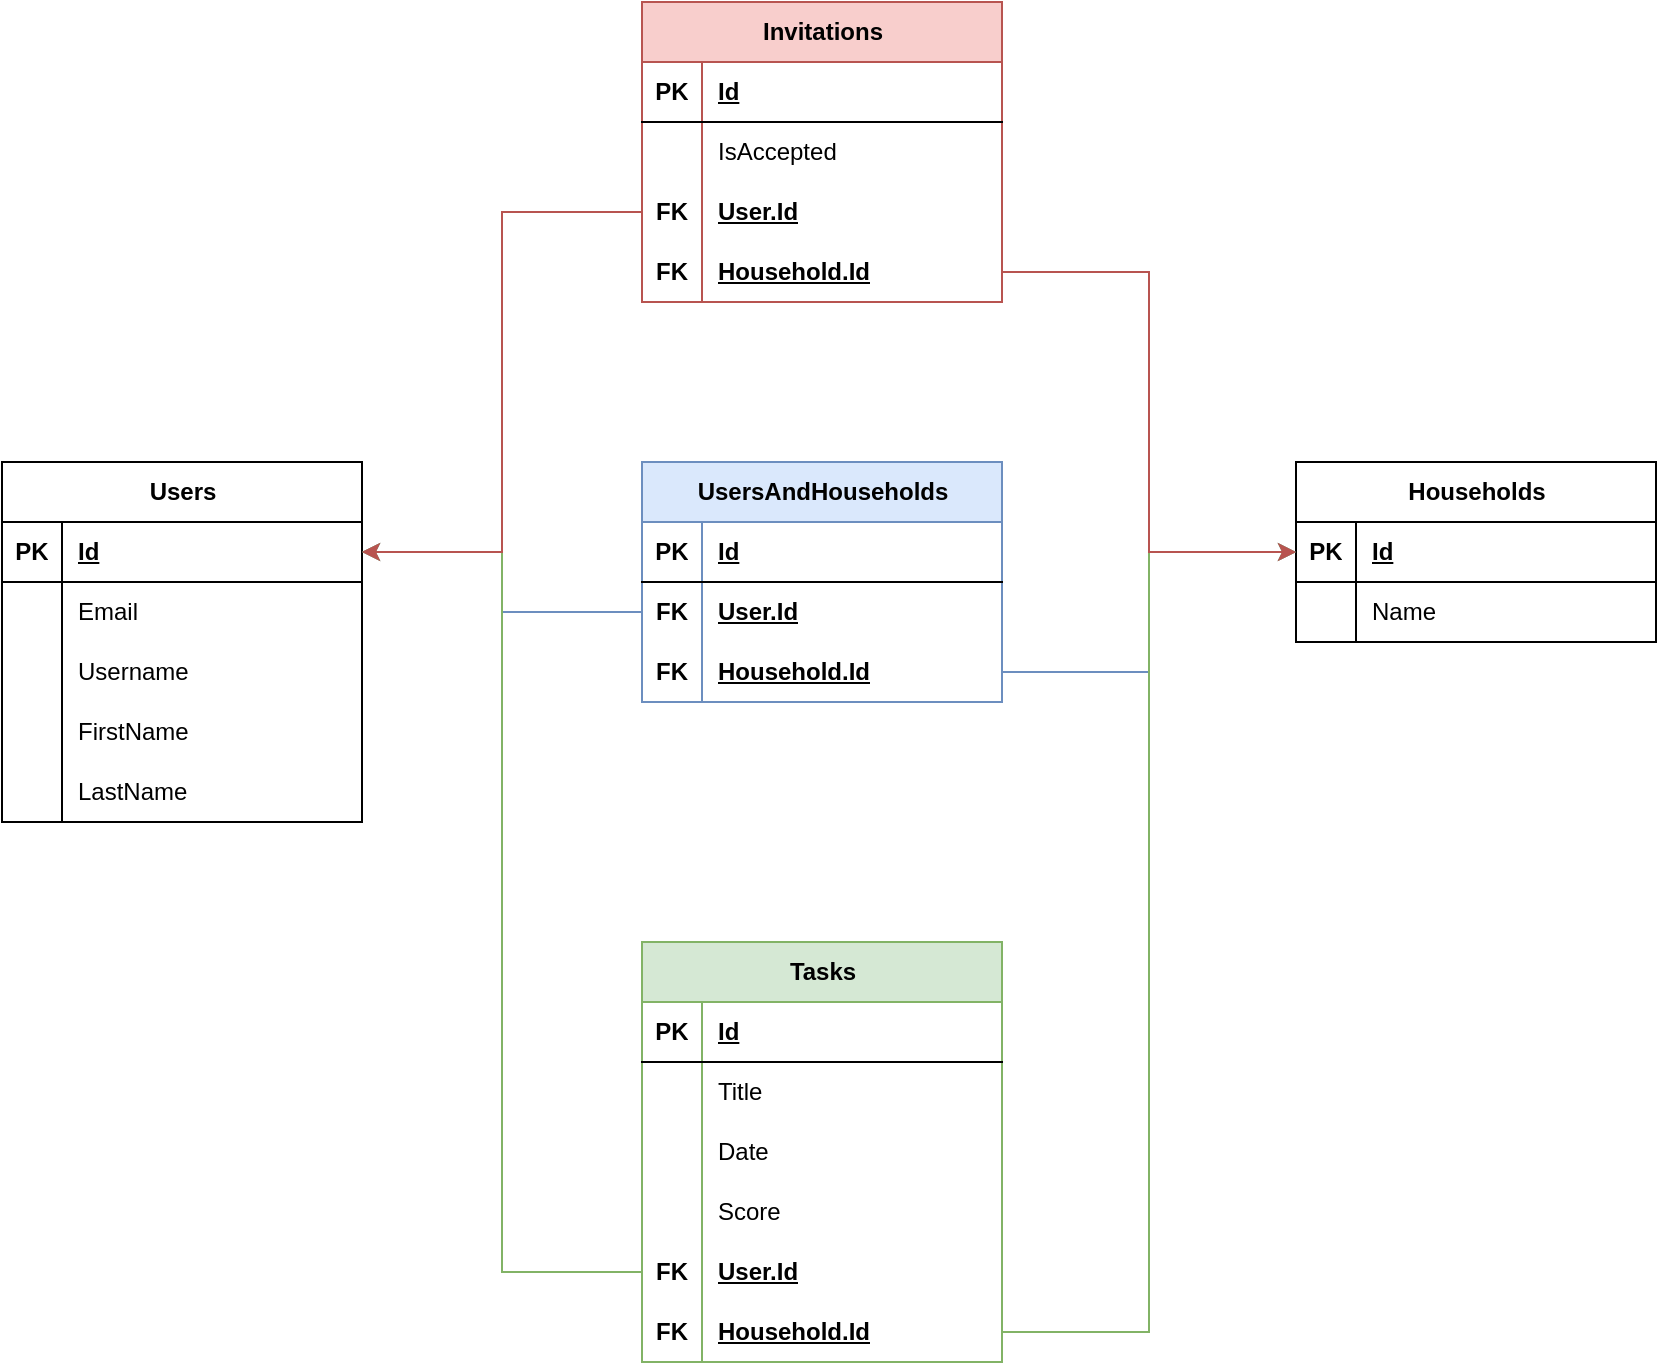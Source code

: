 <mxfile version="24.8.4">
  <diagram name="Strona-1" id="VdaN_trxpU_AnOm56eqQ">
    <mxGraphModel dx="1222" dy="1856" grid="1" gridSize="10" guides="1" tooltips="1" connect="1" arrows="1" fold="1" page="1" pageScale="1" pageWidth="827" pageHeight="1169" math="0" shadow="0">
      <root>
        <mxCell id="0" />
        <mxCell id="1" parent="0" />
        <mxCell id="_dhiKzsWpzVTfSa5Ci9j-15" value="Users" style="shape=table;startSize=30;container=1;collapsible=1;childLayout=tableLayout;fixedRows=1;rowLines=0;fontStyle=1;align=center;resizeLast=1;html=1;" vertex="1" parent="1">
          <mxGeometry y="120" width="180" height="180" as="geometry">
            <mxRectangle y="120" width="70" height="30" as="alternateBounds" />
          </mxGeometry>
        </mxCell>
        <mxCell id="_dhiKzsWpzVTfSa5Ci9j-16" value="" style="shape=tableRow;horizontal=0;startSize=0;swimlaneHead=0;swimlaneBody=0;fillColor=none;collapsible=0;dropTarget=0;points=[[0,0.5],[1,0.5]];portConstraint=eastwest;top=0;left=0;right=0;bottom=1;" vertex="1" parent="_dhiKzsWpzVTfSa5Ci9j-15">
          <mxGeometry y="30" width="180" height="30" as="geometry" />
        </mxCell>
        <mxCell id="_dhiKzsWpzVTfSa5Ci9j-17" value="PK" style="shape=partialRectangle;connectable=0;fillColor=none;top=0;left=0;bottom=0;right=0;fontStyle=1;overflow=hidden;whiteSpace=wrap;html=1;" vertex="1" parent="_dhiKzsWpzVTfSa5Ci9j-16">
          <mxGeometry width="30" height="30" as="geometry">
            <mxRectangle width="30" height="30" as="alternateBounds" />
          </mxGeometry>
        </mxCell>
        <mxCell id="_dhiKzsWpzVTfSa5Ci9j-18" value="Id" style="shape=partialRectangle;connectable=0;fillColor=none;top=0;left=0;bottom=0;right=0;align=left;spacingLeft=6;fontStyle=5;overflow=hidden;whiteSpace=wrap;html=1;" vertex="1" parent="_dhiKzsWpzVTfSa5Ci9j-16">
          <mxGeometry x="30" width="150" height="30" as="geometry">
            <mxRectangle width="150" height="30" as="alternateBounds" />
          </mxGeometry>
        </mxCell>
        <mxCell id="_dhiKzsWpzVTfSa5Ci9j-19" value="" style="shape=tableRow;horizontal=0;startSize=0;swimlaneHead=0;swimlaneBody=0;fillColor=none;collapsible=0;dropTarget=0;points=[[0,0.5],[1,0.5]];portConstraint=eastwest;top=0;left=0;right=0;bottom=0;" vertex="1" parent="_dhiKzsWpzVTfSa5Ci9j-15">
          <mxGeometry y="60" width="180" height="30" as="geometry" />
        </mxCell>
        <mxCell id="_dhiKzsWpzVTfSa5Ci9j-20" value="" style="shape=partialRectangle;connectable=0;fillColor=none;top=0;left=0;bottom=0;right=0;editable=1;overflow=hidden;whiteSpace=wrap;html=1;" vertex="1" parent="_dhiKzsWpzVTfSa5Ci9j-19">
          <mxGeometry width="30" height="30" as="geometry">
            <mxRectangle width="30" height="30" as="alternateBounds" />
          </mxGeometry>
        </mxCell>
        <mxCell id="_dhiKzsWpzVTfSa5Ci9j-21" value="Email" style="shape=partialRectangle;connectable=0;fillColor=none;top=0;left=0;bottom=0;right=0;align=left;spacingLeft=6;overflow=hidden;whiteSpace=wrap;html=1;" vertex="1" parent="_dhiKzsWpzVTfSa5Ci9j-19">
          <mxGeometry x="30" width="150" height="30" as="geometry">
            <mxRectangle width="150" height="30" as="alternateBounds" />
          </mxGeometry>
        </mxCell>
        <mxCell id="_dhiKzsWpzVTfSa5Ci9j-22" value="" style="shape=tableRow;horizontal=0;startSize=0;swimlaneHead=0;swimlaneBody=0;fillColor=none;collapsible=0;dropTarget=0;points=[[0,0.5],[1,0.5]];portConstraint=eastwest;top=0;left=0;right=0;bottom=0;" vertex="1" parent="_dhiKzsWpzVTfSa5Ci9j-15">
          <mxGeometry y="90" width="180" height="30" as="geometry" />
        </mxCell>
        <mxCell id="_dhiKzsWpzVTfSa5Ci9j-23" value="" style="shape=partialRectangle;connectable=0;fillColor=none;top=0;left=0;bottom=0;right=0;editable=1;overflow=hidden;whiteSpace=wrap;html=1;" vertex="1" parent="_dhiKzsWpzVTfSa5Ci9j-22">
          <mxGeometry width="30" height="30" as="geometry">
            <mxRectangle width="30" height="30" as="alternateBounds" />
          </mxGeometry>
        </mxCell>
        <mxCell id="_dhiKzsWpzVTfSa5Ci9j-24" value="Username" style="shape=partialRectangle;connectable=0;fillColor=none;top=0;left=0;bottom=0;right=0;align=left;spacingLeft=6;overflow=hidden;whiteSpace=wrap;html=1;" vertex="1" parent="_dhiKzsWpzVTfSa5Ci9j-22">
          <mxGeometry x="30" width="150" height="30" as="geometry">
            <mxRectangle width="150" height="30" as="alternateBounds" />
          </mxGeometry>
        </mxCell>
        <mxCell id="_dhiKzsWpzVTfSa5Ci9j-25" value="" style="shape=tableRow;horizontal=0;startSize=0;swimlaneHead=0;swimlaneBody=0;fillColor=none;collapsible=0;dropTarget=0;points=[[0,0.5],[1,0.5]];portConstraint=eastwest;top=0;left=0;right=0;bottom=0;" vertex="1" parent="_dhiKzsWpzVTfSa5Ci9j-15">
          <mxGeometry y="120" width="180" height="30" as="geometry" />
        </mxCell>
        <mxCell id="_dhiKzsWpzVTfSa5Ci9j-26" value="" style="shape=partialRectangle;connectable=0;fillColor=none;top=0;left=0;bottom=0;right=0;editable=1;overflow=hidden;whiteSpace=wrap;html=1;" vertex="1" parent="_dhiKzsWpzVTfSa5Ci9j-25">
          <mxGeometry width="30" height="30" as="geometry">
            <mxRectangle width="30" height="30" as="alternateBounds" />
          </mxGeometry>
        </mxCell>
        <mxCell id="_dhiKzsWpzVTfSa5Ci9j-27" value="FirstName" style="shape=partialRectangle;connectable=0;fillColor=none;top=0;left=0;bottom=0;right=0;align=left;spacingLeft=6;overflow=hidden;whiteSpace=wrap;html=1;" vertex="1" parent="_dhiKzsWpzVTfSa5Ci9j-25">
          <mxGeometry x="30" width="150" height="30" as="geometry">
            <mxRectangle width="150" height="30" as="alternateBounds" />
          </mxGeometry>
        </mxCell>
        <mxCell id="_dhiKzsWpzVTfSa5Ci9j-92" style="shape=tableRow;horizontal=0;startSize=0;swimlaneHead=0;swimlaneBody=0;fillColor=none;collapsible=0;dropTarget=0;points=[[0,0.5],[1,0.5]];portConstraint=eastwest;top=0;left=0;right=0;bottom=0;" vertex="1" parent="_dhiKzsWpzVTfSa5Ci9j-15">
          <mxGeometry y="150" width="180" height="30" as="geometry" />
        </mxCell>
        <mxCell id="_dhiKzsWpzVTfSa5Ci9j-93" style="shape=partialRectangle;connectable=0;fillColor=none;top=0;left=0;bottom=0;right=0;editable=1;overflow=hidden;whiteSpace=wrap;html=1;" vertex="1" parent="_dhiKzsWpzVTfSa5Ci9j-92">
          <mxGeometry width="30" height="30" as="geometry">
            <mxRectangle width="30" height="30" as="alternateBounds" />
          </mxGeometry>
        </mxCell>
        <mxCell id="_dhiKzsWpzVTfSa5Ci9j-94" value="LastName" style="shape=partialRectangle;connectable=0;fillColor=none;top=0;left=0;bottom=0;right=0;align=left;spacingLeft=6;overflow=hidden;whiteSpace=wrap;html=1;" vertex="1" parent="_dhiKzsWpzVTfSa5Ci9j-92">
          <mxGeometry x="30" width="150" height="30" as="geometry">
            <mxRectangle width="150" height="30" as="alternateBounds" />
          </mxGeometry>
        </mxCell>
        <mxCell id="_dhiKzsWpzVTfSa5Ci9j-28" value="Households" style="shape=table;startSize=30;container=1;collapsible=1;childLayout=tableLayout;fixedRows=1;rowLines=0;fontStyle=1;align=center;resizeLast=1;html=1;" vertex="1" parent="1">
          <mxGeometry x="647" y="120" width="180" height="90" as="geometry">
            <mxRectangle x="647" y="120" width="100" height="30" as="alternateBounds" />
          </mxGeometry>
        </mxCell>
        <mxCell id="_dhiKzsWpzVTfSa5Ci9j-29" value="" style="shape=tableRow;horizontal=0;startSize=0;swimlaneHead=0;swimlaneBody=0;fillColor=none;collapsible=0;dropTarget=0;points=[[0,0.5],[1,0.5]];portConstraint=eastwest;top=0;left=0;right=0;bottom=1;" vertex="1" parent="_dhiKzsWpzVTfSa5Ci9j-28">
          <mxGeometry y="30" width="180" height="30" as="geometry" />
        </mxCell>
        <mxCell id="_dhiKzsWpzVTfSa5Ci9j-30" value="PK" style="shape=partialRectangle;connectable=0;fillColor=none;top=0;left=0;bottom=0;right=0;fontStyle=1;overflow=hidden;whiteSpace=wrap;html=1;" vertex="1" parent="_dhiKzsWpzVTfSa5Ci9j-29">
          <mxGeometry width="30" height="30" as="geometry">
            <mxRectangle width="30" height="30" as="alternateBounds" />
          </mxGeometry>
        </mxCell>
        <mxCell id="_dhiKzsWpzVTfSa5Ci9j-31" value="Id" style="shape=partialRectangle;connectable=0;fillColor=none;top=0;left=0;bottom=0;right=0;align=left;spacingLeft=6;fontStyle=5;overflow=hidden;whiteSpace=wrap;html=1;" vertex="1" parent="_dhiKzsWpzVTfSa5Ci9j-29">
          <mxGeometry x="30" width="150" height="30" as="geometry">
            <mxRectangle width="150" height="30" as="alternateBounds" />
          </mxGeometry>
        </mxCell>
        <mxCell id="_dhiKzsWpzVTfSa5Ci9j-32" value="" style="shape=tableRow;horizontal=0;startSize=0;swimlaneHead=0;swimlaneBody=0;fillColor=none;collapsible=0;dropTarget=0;points=[[0,0.5],[1,0.5]];portConstraint=eastwest;top=0;left=0;right=0;bottom=0;" vertex="1" parent="_dhiKzsWpzVTfSa5Ci9j-28">
          <mxGeometry y="60" width="180" height="30" as="geometry" />
        </mxCell>
        <mxCell id="_dhiKzsWpzVTfSa5Ci9j-33" value="" style="shape=partialRectangle;connectable=0;fillColor=none;top=0;left=0;bottom=0;right=0;editable=1;overflow=hidden;whiteSpace=wrap;html=1;" vertex="1" parent="_dhiKzsWpzVTfSa5Ci9j-32">
          <mxGeometry width="30" height="30" as="geometry">
            <mxRectangle width="30" height="30" as="alternateBounds" />
          </mxGeometry>
        </mxCell>
        <mxCell id="_dhiKzsWpzVTfSa5Ci9j-34" value="Name" style="shape=partialRectangle;connectable=0;fillColor=none;top=0;left=0;bottom=0;right=0;align=left;spacingLeft=6;overflow=hidden;whiteSpace=wrap;html=1;" vertex="1" parent="_dhiKzsWpzVTfSa5Ci9j-32">
          <mxGeometry x="30" width="150" height="30" as="geometry">
            <mxRectangle width="150" height="30" as="alternateBounds" />
          </mxGeometry>
        </mxCell>
        <mxCell id="_dhiKzsWpzVTfSa5Ci9j-41" value="Invitations" style="shape=table;startSize=30;container=1;collapsible=1;childLayout=tableLayout;fixedRows=1;rowLines=0;fontStyle=1;align=center;resizeLast=1;html=1;fillColor=#f8cecc;strokeColor=#b85450;" vertex="1" parent="1">
          <mxGeometry x="320" y="-110" width="180" height="150" as="geometry">
            <mxRectangle x="320" y="-110" width="90" height="30" as="alternateBounds" />
          </mxGeometry>
        </mxCell>
        <mxCell id="_dhiKzsWpzVTfSa5Ci9j-42" value="" style="shape=tableRow;horizontal=0;startSize=0;swimlaneHead=0;swimlaneBody=0;fillColor=none;collapsible=0;dropTarget=0;points=[[0,0.5],[1,0.5]];portConstraint=eastwest;top=0;left=0;right=0;bottom=1;" vertex="1" parent="_dhiKzsWpzVTfSa5Ci9j-41">
          <mxGeometry y="30" width="180" height="30" as="geometry" />
        </mxCell>
        <mxCell id="_dhiKzsWpzVTfSa5Ci9j-43" value="PK" style="shape=partialRectangle;connectable=0;fillColor=none;top=0;left=0;bottom=0;right=0;fontStyle=1;overflow=hidden;whiteSpace=wrap;html=1;" vertex="1" parent="_dhiKzsWpzVTfSa5Ci9j-42">
          <mxGeometry width="30" height="30" as="geometry">
            <mxRectangle width="30" height="30" as="alternateBounds" />
          </mxGeometry>
        </mxCell>
        <mxCell id="_dhiKzsWpzVTfSa5Ci9j-44" value="Id" style="shape=partialRectangle;connectable=0;fillColor=none;top=0;left=0;bottom=0;right=0;align=left;spacingLeft=6;fontStyle=5;overflow=hidden;whiteSpace=wrap;html=1;" vertex="1" parent="_dhiKzsWpzVTfSa5Ci9j-42">
          <mxGeometry x="30" width="150" height="30" as="geometry">
            <mxRectangle width="150" height="30" as="alternateBounds" />
          </mxGeometry>
        </mxCell>
        <mxCell id="_dhiKzsWpzVTfSa5Ci9j-45" value="" style="shape=tableRow;horizontal=0;startSize=0;swimlaneHead=0;swimlaneBody=0;fillColor=none;collapsible=0;dropTarget=0;points=[[0,0.5],[1,0.5]];portConstraint=eastwest;top=0;left=0;right=0;bottom=0;" vertex="1" parent="_dhiKzsWpzVTfSa5Ci9j-41">
          <mxGeometry y="60" width="180" height="30" as="geometry" />
        </mxCell>
        <mxCell id="_dhiKzsWpzVTfSa5Ci9j-46" value="" style="shape=partialRectangle;connectable=0;fillColor=none;top=0;left=0;bottom=0;right=0;editable=1;overflow=hidden;whiteSpace=wrap;html=1;" vertex="1" parent="_dhiKzsWpzVTfSa5Ci9j-45">
          <mxGeometry width="30" height="30" as="geometry">
            <mxRectangle width="30" height="30" as="alternateBounds" />
          </mxGeometry>
        </mxCell>
        <mxCell id="_dhiKzsWpzVTfSa5Ci9j-47" value="IsAccepted" style="shape=partialRectangle;connectable=0;fillColor=none;top=0;left=0;bottom=0;right=0;align=left;spacingLeft=6;overflow=hidden;whiteSpace=wrap;html=1;" vertex="1" parent="_dhiKzsWpzVTfSa5Ci9j-45">
          <mxGeometry x="30" width="150" height="30" as="geometry">
            <mxRectangle width="150" height="30" as="alternateBounds" />
          </mxGeometry>
        </mxCell>
        <mxCell id="_dhiKzsWpzVTfSa5Ci9j-48" value="" style="shape=tableRow;horizontal=0;startSize=0;swimlaneHead=0;swimlaneBody=0;fillColor=none;collapsible=0;dropTarget=0;points=[[0,0.5],[1,0.5]];portConstraint=eastwest;top=0;left=0;right=0;bottom=0;" vertex="1" parent="_dhiKzsWpzVTfSa5Ci9j-41">
          <mxGeometry y="90" width="180" height="30" as="geometry" />
        </mxCell>
        <mxCell id="_dhiKzsWpzVTfSa5Ci9j-49" value="&lt;b&gt;FK&lt;/b&gt;" style="shape=partialRectangle;connectable=0;fillColor=none;top=0;left=0;bottom=0;right=0;editable=1;overflow=hidden;whiteSpace=wrap;html=1;" vertex="1" parent="_dhiKzsWpzVTfSa5Ci9j-48">
          <mxGeometry width="30" height="30" as="geometry">
            <mxRectangle width="30" height="30" as="alternateBounds" />
          </mxGeometry>
        </mxCell>
        <mxCell id="_dhiKzsWpzVTfSa5Ci9j-50" value="&lt;b&gt;&lt;u&gt;User.Id&lt;/u&gt;&lt;/b&gt;" style="shape=partialRectangle;connectable=0;fillColor=none;top=0;left=0;bottom=0;right=0;align=left;spacingLeft=6;overflow=hidden;whiteSpace=wrap;html=1;" vertex="1" parent="_dhiKzsWpzVTfSa5Ci9j-48">
          <mxGeometry x="30" width="150" height="30" as="geometry">
            <mxRectangle width="150" height="30" as="alternateBounds" />
          </mxGeometry>
        </mxCell>
        <mxCell id="_dhiKzsWpzVTfSa5Ci9j-51" value="" style="shape=tableRow;horizontal=0;startSize=0;swimlaneHead=0;swimlaneBody=0;fillColor=none;collapsible=0;dropTarget=0;points=[[0,0.5],[1,0.5]];portConstraint=eastwest;top=0;left=0;right=0;bottom=0;" vertex="1" parent="_dhiKzsWpzVTfSa5Ci9j-41">
          <mxGeometry y="120" width="180" height="30" as="geometry" />
        </mxCell>
        <mxCell id="_dhiKzsWpzVTfSa5Ci9j-52" value="&lt;b&gt;FK&lt;/b&gt;" style="shape=partialRectangle;connectable=0;fillColor=none;top=0;left=0;bottom=0;right=0;editable=1;overflow=hidden;whiteSpace=wrap;html=1;" vertex="1" parent="_dhiKzsWpzVTfSa5Ci9j-51">
          <mxGeometry width="30" height="30" as="geometry">
            <mxRectangle width="30" height="30" as="alternateBounds" />
          </mxGeometry>
        </mxCell>
        <mxCell id="_dhiKzsWpzVTfSa5Ci9j-53" value="&lt;b&gt;&lt;u&gt;Household.Id&lt;/u&gt;&lt;/b&gt;" style="shape=partialRectangle;connectable=0;fillColor=none;top=0;left=0;bottom=0;right=0;align=left;spacingLeft=6;overflow=hidden;whiteSpace=wrap;html=1;" vertex="1" parent="_dhiKzsWpzVTfSa5Ci9j-51">
          <mxGeometry x="30" width="150" height="30" as="geometry">
            <mxRectangle width="150" height="30" as="alternateBounds" />
          </mxGeometry>
        </mxCell>
        <mxCell id="_dhiKzsWpzVTfSa5Ci9j-54" value="Tasks" style="shape=table;startSize=30;container=1;collapsible=1;childLayout=tableLayout;fixedRows=1;rowLines=0;fontStyle=1;align=center;resizeLast=1;html=1;fillColor=#d5e8d4;strokeColor=#82b366;" vertex="1" parent="1">
          <mxGeometry x="320" y="360" width="180" height="210" as="geometry">
            <mxRectangle x="320" y="360" width="70" height="30" as="alternateBounds" />
          </mxGeometry>
        </mxCell>
        <mxCell id="_dhiKzsWpzVTfSa5Ci9j-55" value="" style="shape=tableRow;horizontal=0;startSize=0;swimlaneHead=0;swimlaneBody=0;fillColor=none;collapsible=0;dropTarget=0;points=[[0,0.5],[1,0.5]];portConstraint=eastwest;top=0;left=0;right=0;bottom=1;" vertex="1" parent="_dhiKzsWpzVTfSa5Ci9j-54">
          <mxGeometry y="30" width="180" height="30" as="geometry" />
        </mxCell>
        <mxCell id="_dhiKzsWpzVTfSa5Ci9j-56" value="PK" style="shape=partialRectangle;connectable=0;fillColor=none;top=0;left=0;bottom=0;right=0;fontStyle=1;overflow=hidden;whiteSpace=wrap;html=1;" vertex="1" parent="_dhiKzsWpzVTfSa5Ci9j-55">
          <mxGeometry width="30" height="30" as="geometry">
            <mxRectangle width="30" height="30" as="alternateBounds" />
          </mxGeometry>
        </mxCell>
        <mxCell id="_dhiKzsWpzVTfSa5Ci9j-57" value="Id" style="shape=partialRectangle;connectable=0;fillColor=none;top=0;left=0;bottom=0;right=0;align=left;spacingLeft=6;fontStyle=5;overflow=hidden;whiteSpace=wrap;html=1;" vertex="1" parent="_dhiKzsWpzVTfSa5Ci9j-55">
          <mxGeometry x="30" width="150" height="30" as="geometry">
            <mxRectangle width="150" height="30" as="alternateBounds" />
          </mxGeometry>
        </mxCell>
        <mxCell id="_dhiKzsWpzVTfSa5Ci9j-58" value="" style="shape=tableRow;horizontal=0;startSize=0;swimlaneHead=0;swimlaneBody=0;fillColor=none;collapsible=0;dropTarget=0;points=[[0,0.5],[1,0.5]];portConstraint=eastwest;top=0;left=0;right=0;bottom=0;" vertex="1" parent="_dhiKzsWpzVTfSa5Ci9j-54">
          <mxGeometry y="60" width="180" height="30" as="geometry" />
        </mxCell>
        <mxCell id="_dhiKzsWpzVTfSa5Ci9j-59" value="" style="shape=partialRectangle;connectable=0;fillColor=none;top=0;left=0;bottom=0;right=0;editable=1;overflow=hidden;whiteSpace=wrap;html=1;" vertex="1" parent="_dhiKzsWpzVTfSa5Ci9j-58">
          <mxGeometry width="30" height="30" as="geometry">
            <mxRectangle width="30" height="30" as="alternateBounds" />
          </mxGeometry>
        </mxCell>
        <mxCell id="_dhiKzsWpzVTfSa5Ci9j-60" value="Title" style="shape=partialRectangle;connectable=0;fillColor=none;top=0;left=0;bottom=0;right=0;align=left;spacingLeft=6;overflow=hidden;whiteSpace=wrap;html=1;" vertex="1" parent="_dhiKzsWpzVTfSa5Ci9j-58">
          <mxGeometry x="30" width="150" height="30" as="geometry">
            <mxRectangle width="150" height="30" as="alternateBounds" />
          </mxGeometry>
        </mxCell>
        <mxCell id="_dhiKzsWpzVTfSa5Ci9j-61" value="" style="shape=tableRow;horizontal=0;startSize=0;swimlaneHead=0;swimlaneBody=0;fillColor=none;collapsible=0;dropTarget=0;points=[[0,0.5],[1,0.5]];portConstraint=eastwest;top=0;left=0;right=0;bottom=0;" vertex="1" parent="_dhiKzsWpzVTfSa5Ci9j-54">
          <mxGeometry y="90" width="180" height="30" as="geometry" />
        </mxCell>
        <mxCell id="_dhiKzsWpzVTfSa5Ci9j-62" value="" style="shape=partialRectangle;connectable=0;fillColor=none;top=0;left=0;bottom=0;right=0;editable=1;overflow=hidden;whiteSpace=wrap;html=1;" vertex="1" parent="_dhiKzsWpzVTfSa5Ci9j-61">
          <mxGeometry width="30" height="30" as="geometry">
            <mxRectangle width="30" height="30" as="alternateBounds" />
          </mxGeometry>
        </mxCell>
        <mxCell id="_dhiKzsWpzVTfSa5Ci9j-63" value="Date" style="shape=partialRectangle;connectable=0;fillColor=none;top=0;left=0;bottom=0;right=0;align=left;spacingLeft=6;overflow=hidden;whiteSpace=wrap;html=1;" vertex="1" parent="_dhiKzsWpzVTfSa5Ci9j-61">
          <mxGeometry x="30" width="150" height="30" as="geometry">
            <mxRectangle width="150" height="30" as="alternateBounds" />
          </mxGeometry>
        </mxCell>
        <mxCell id="_dhiKzsWpzVTfSa5Ci9j-64" value="" style="shape=tableRow;horizontal=0;startSize=0;swimlaneHead=0;swimlaneBody=0;fillColor=none;collapsible=0;dropTarget=0;points=[[0,0.5],[1,0.5]];portConstraint=eastwest;top=0;left=0;right=0;bottom=0;" vertex="1" parent="_dhiKzsWpzVTfSa5Ci9j-54">
          <mxGeometry y="120" width="180" height="30" as="geometry" />
        </mxCell>
        <mxCell id="_dhiKzsWpzVTfSa5Ci9j-65" value="" style="shape=partialRectangle;connectable=0;fillColor=none;top=0;left=0;bottom=0;right=0;editable=1;overflow=hidden;whiteSpace=wrap;html=1;" vertex="1" parent="_dhiKzsWpzVTfSa5Ci9j-64">
          <mxGeometry width="30" height="30" as="geometry">
            <mxRectangle width="30" height="30" as="alternateBounds" />
          </mxGeometry>
        </mxCell>
        <mxCell id="_dhiKzsWpzVTfSa5Ci9j-66" value="Score" style="shape=partialRectangle;connectable=0;fillColor=none;top=0;left=0;bottom=0;right=0;align=left;spacingLeft=6;overflow=hidden;whiteSpace=wrap;html=1;" vertex="1" parent="_dhiKzsWpzVTfSa5Ci9j-64">
          <mxGeometry x="30" width="150" height="30" as="geometry">
            <mxRectangle width="150" height="30" as="alternateBounds" />
          </mxGeometry>
        </mxCell>
        <mxCell id="_dhiKzsWpzVTfSa5Ci9j-70" style="shape=tableRow;horizontal=0;startSize=0;swimlaneHead=0;swimlaneBody=0;fillColor=none;collapsible=0;dropTarget=0;points=[[0,0.5],[1,0.5]];portConstraint=eastwest;top=0;left=0;right=0;bottom=0;" vertex="1" parent="_dhiKzsWpzVTfSa5Ci9j-54">
          <mxGeometry y="150" width="180" height="30" as="geometry" />
        </mxCell>
        <mxCell id="_dhiKzsWpzVTfSa5Ci9j-71" value="&lt;b&gt;FK&lt;/b&gt;" style="shape=partialRectangle;connectable=0;fillColor=none;top=0;left=0;bottom=0;right=0;editable=1;overflow=hidden;whiteSpace=wrap;html=1;" vertex="1" parent="_dhiKzsWpzVTfSa5Ci9j-70">
          <mxGeometry width="30" height="30" as="geometry">
            <mxRectangle width="30" height="30" as="alternateBounds" />
          </mxGeometry>
        </mxCell>
        <mxCell id="_dhiKzsWpzVTfSa5Ci9j-72" value="&lt;b&gt;&lt;u&gt;User.Id&lt;/u&gt;&lt;/b&gt;" style="shape=partialRectangle;connectable=0;fillColor=none;top=0;left=0;bottom=0;right=0;align=left;spacingLeft=6;overflow=hidden;whiteSpace=wrap;html=1;strokeWidth=1;" vertex="1" parent="_dhiKzsWpzVTfSa5Ci9j-70">
          <mxGeometry x="30" width="150" height="30" as="geometry">
            <mxRectangle width="150" height="30" as="alternateBounds" />
          </mxGeometry>
        </mxCell>
        <mxCell id="_dhiKzsWpzVTfSa5Ci9j-73" style="shape=tableRow;horizontal=0;startSize=0;swimlaneHead=0;swimlaneBody=0;fillColor=none;collapsible=0;dropTarget=0;points=[[0,0.5],[1,0.5]];portConstraint=eastwest;top=0;left=0;right=0;bottom=0;" vertex="1" parent="_dhiKzsWpzVTfSa5Ci9j-54">
          <mxGeometry y="180" width="180" height="30" as="geometry" />
        </mxCell>
        <mxCell id="_dhiKzsWpzVTfSa5Ci9j-74" value="&lt;b&gt;FK&lt;/b&gt;" style="shape=partialRectangle;connectable=0;fillColor=none;top=0;left=0;bottom=0;right=0;editable=1;overflow=hidden;whiteSpace=wrap;html=1;" vertex="1" parent="_dhiKzsWpzVTfSa5Ci9j-73">
          <mxGeometry width="30" height="30" as="geometry">
            <mxRectangle width="30" height="30" as="alternateBounds" />
          </mxGeometry>
        </mxCell>
        <mxCell id="_dhiKzsWpzVTfSa5Ci9j-75" value="&lt;b&gt;&lt;u&gt;Household.Id&lt;/u&gt;&lt;/b&gt;" style="shape=partialRectangle;connectable=0;fillColor=none;top=0;left=0;bottom=0;right=0;align=left;spacingLeft=6;overflow=hidden;whiteSpace=wrap;html=1;" vertex="1" parent="_dhiKzsWpzVTfSa5Ci9j-73">
          <mxGeometry x="30" width="150" height="30" as="geometry">
            <mxRectangle width="150" height="30" as="alternateBounds" />
          </mxGeometry>
        </mxCell>
        <mxCell id="_dhiKzsWpzVTfSa5Ci9j-82" value="UsersAndHouseholds" style="shape=table;startSize=30;container=1;collapsible=1;childLayout=tableLayout;fixedRows=1;rowLines=0;fontStyle=1;align=center;resizeLast=1;html=1;fillColor=#dae8fc;strokeColor=#6c8ebf;" vertex="1" parent="1">
          <mxGeometry x="320" y="120" width="180" height="120" as="geometry">
            <mxRectangle x="320" y="120" width="160" height="30" as="alternateBounds" />
          </mxGeometry>
        </mxCell>
        <mxCell id="_dhiKzsWpzVTfSa5Ci9j-83" value="" style="shape=tableRow;horizontal=0;startSize=0;swimlaneHead=0;swimlaneBody=0;fillColor=none;collapsible=0;dropTarget=0;points=[[0,0.5],[1,0.5]];portConstraint=eastwest;top=0;left=0;right=0;bottom=1;" vertex="1" parent="_dhiKzsWpzVTfSa5Ci9j-82">
          <mxGeometry y="30" width="180" height="30" as="geometry" />
        </mxCell>
        <mxCell id="_dhiKzsWpzVTfSa5Ci9j-84" value="PK" style="shape=partialRectangle;connectable=0;fillColor=none;top=0;left=0;bottom=0;right=0;fontStyle=1;overflow=hidden;whiteSpace=wrap;html=1;" vertex="1" parent="_dhiKzsWpzVTfSa5Ci9j-83">
          <mxGeometry width="30" height="30" as="geometry">
            <mxRectangle width="30" height="30" as="alternateBounds" />
          </mxGeometry>
        </mxCell>
        <mxCell id="_dhiKzsWpzVTfSa5Ci9j-85" value="Id" style="shape=partialRectangle;connectable=0;fillColor=none;top=0;left=0;bottom=0;right=0;align=left;spacingLeft=6;fontStyle=5;overflow=hidden;whiteSpace=wrap;html=1;" vertex="1" parent="_dhiKzsWpzVTfSa5Ci9j-83">
          <mxGeometry x="30" width="150" height="30" as="geometry">
            <mxRectangle width="150" height="30" as="alternateBounds" />
          </mxGeometry>
        </mxCell>
        <mxCell id="_dhiKzsWpzVTfSa5Ci9j-86" value="" style="shape=tableRow;horizontal=0;startSize=0;swimlaneHead=0;swimlaneBody=0;fillColor=none;collapsible=0;dropTarget=0;points=[[0,0.5],[1,0.5]];portConstraint=eastwest;top=0;left=0;right=0;bottom=0;" vertex="1" parent="_dhiKzsWpzVTfSa5Ci9j-82">
          <mxGeometry y="60" width="180" height="30" as="geometry" />
        </mxCell>
        <mxCell id="_dhiKzsWpzVTfSa5Ci9j-87" value="&lt;b&gt;FK&lt;/b&gt;" style="shape=partialRectangle;connectable=0;fillColor=none;top=0;left=0;bottom=0;right=0;editable=1;overflow=hidden;whiteSpace=wrap;html=1;" vertex="1" parent="_dhiKzsWpzVTfSa5Ci9j-86">
          <mxGeometry width="30" height="30" as="geometry">
            <mxRectangle width="30" height="30" as="alternateBounds" />
          </mxGeometry>
        </mxCell>
        <mxCell id="_dhiKzsWpzVTfSa5Ci9j-88" value="&lt;u&gt;&lt;b&gt;User.Id&lt;/b&gt;&lt;/u&gt;" style="shape=partialRectangle;connectable=0;fillColor=none;top=0;left=0;bottom=0;right=0;align=left;spacingLeft=6;overflow=hidden;whiteSpace=wrap;html=1;" vertex="1" parent="_dhiKzsWpzVTfSa5Ci9j-86">
          <mxGeometry x="30" width="150" height="30" as="geometry">
            <mxRectangle width="150" height="30" as="alternateBounds" />
          </mxGeometry>
        </mxCell>
        <mxCell id="_dhiKzsWpzVTfSa5Ci9j-89" style="shape=tableRow;horizontal=0;startSize=0;swimlaneHead=0;swimlaneBody=0;fillColor=none;collapsible=0;dropTarget=0;points=[[0,0.5],[1,0.5]];portConstraint=eastwest;top=0;left=0;right=0;bottom=0;" vertex="1" parent="_dhiKzsWpzVTfSa5Ci9j-82">
          <mxGeometry y="90" width="180" height="30" as="geometry" />
        </mxCell>
        <mxCell id="_dhiKzsWpzVTfSa5Ci9j-90" value="&lt;b&gt;FK&lt;/b&gt;" style="shape=partialRectangle;connectable=0;fillColor=none;top=0;left=0;bottom=0;right=0;editable=1;overflow=hidden;whiteSpace=wrap;html=1;" vertex="1" parent="_dhiKzsWpzVTfSa5Ci9j-89">
          <mxGeometry width="30" height="30" as="geometry">
            <mxRectangle width="30" height="30" as="alternateBounds" />
          </mxGeometry>
        </mxCell>
        <mxCell id="_dhiKzsWpzVTfSa5Ci9j-91" value="&lt;u&gt;&lt;b&gt;Household.Id&lt;/b&gt;&lt;/u&gt;" style="shape=partialRectangle;connectable=0;fillColor=none;top=0;left=0;bottom=0;right=0;align=left;spacingLeft=6;overflow=hidden;whiteSpace=wrap;html=1;" vertex="1" parent="_dhiKzsWpzVTfSa5Ci9j-89">
          <mxGeometry x="30" width="150" height="30" as="geometry">
            <mxRectangle width="150" height="30" as="alternateBounds" />
          </mxGeometry>
        </mxCell>
        <mxCell id="_dhiKzsWpzVTfSa5Ci9j-109" style="edgeStyle=orthogonalEdgeStyle;rounded=0;orthogonalLoop=1;jettySize=auto;html=1;fillColor=#dae8fc;strokeColor=#6c8ebf;" edge="1" parent="1" source="_dhiKzsWpzVTfSa5Ci9j-86" target="_dhiKzsWpzVTfSa5Ci9j-16">
          <mxGeometry relative="1" as="geometry" />
        </mxCell>
        <mxCell id="_dhiKzsWpzVTfSa5Ci9j-110" style="edgeStyle=orthogonalEdgeStyle;rounded=0;orthogonalLoop=1;jettySize=auto;html=1;fillColor=#dae8fc;strokeColor=#6c8ebf;" edge="1" parent="1" source="_dhiKzsWpzVTfSa5Ci9j-89" target="_dhiKzsWpzVTfSa5Ci9j-29">
          <mxGeometry relative="1" as="geometry" />
        </mxCell>
        <mxCell id="_dhiKzsWpzVTfSa5Ci9j-111" style="edgeStyle=orthogonalEdgeStyle;rounded=0;orthogonalLoop=1;jettySize=auto;html=1;entryX=1;entryY=0.5;entryDx=0;entryDy=0;fillColor=#d5e8d4;strokeColor=#82b366;" edge="1" parent="1" source="_dhiKzsWpzVTfSa5Ci9j-70" target="_dhiKzsWpzVTfSa5Ci9j-16">
          <mxGeometry relative="1" as="geometry" />
        </mxCell>
        <mxCell id="_dhiKzsWpzVTfSa5Ci9j-113" style="edgeStyle=orthogonalEdgeStyle;rounded=0;orthogonalLoop=1;jettySize=auto;html=1;entryX=0;entryY=0.5;entryDx=0;entryDy=0;fillColor=#d5e8d4;strokeColor=#82b366;" edge="1" parent="1" source="_dhiKzsWpzVTfSa5Ci9j-73" target="_dhiKzsWpzVTfSa5Ci9j-29">
          <mxGeometry relative="1" as="geometry" />
        </mxCell>
        <mxCell id="_dhiKzsWpzVTfSa5Ci9j-114" style="edgeStyle=orthogonalEdgeStyle;rounded=0;orthogonalLoop=1;jettySize=auto;html=1;entryX=1;entryY=0.5;entryDx=0;entryDy=0;fillColor=#f8cecc;strokeColor=#b85450;" edge="1" parent="1" source="_dhiKzsWpzVTfSa5Ci9j-48" target="_dhiKzsWpzVTfSa5Ci9j-16">
          <mxGeometry relative="1" as="geometry" />
        </mxCell>
        <mxCell id="_dhiKzsWpzVTfSa5Ci9j-115" style="edgeStyle=orthogonalEdgeStyle;rounded=0;orthogonalLoop=1;jettySize=auto;html=1;entryX=0;entryY=0.5;entryDx=0;entryDy=0;fillColor=#f8cecc;strokeColor=#b85450;" edge="1" parent="1" source="_dhiKzsWpzVTfSa5Ci9j-51" target="_dhiKzsWpzVTfSa5Ci9j-29">
          <mxGeometry relative="1" as="geometry" />
        </mxCell>
      </root>
    </mxGraphModel>
  </diagram>
</mxfile>
